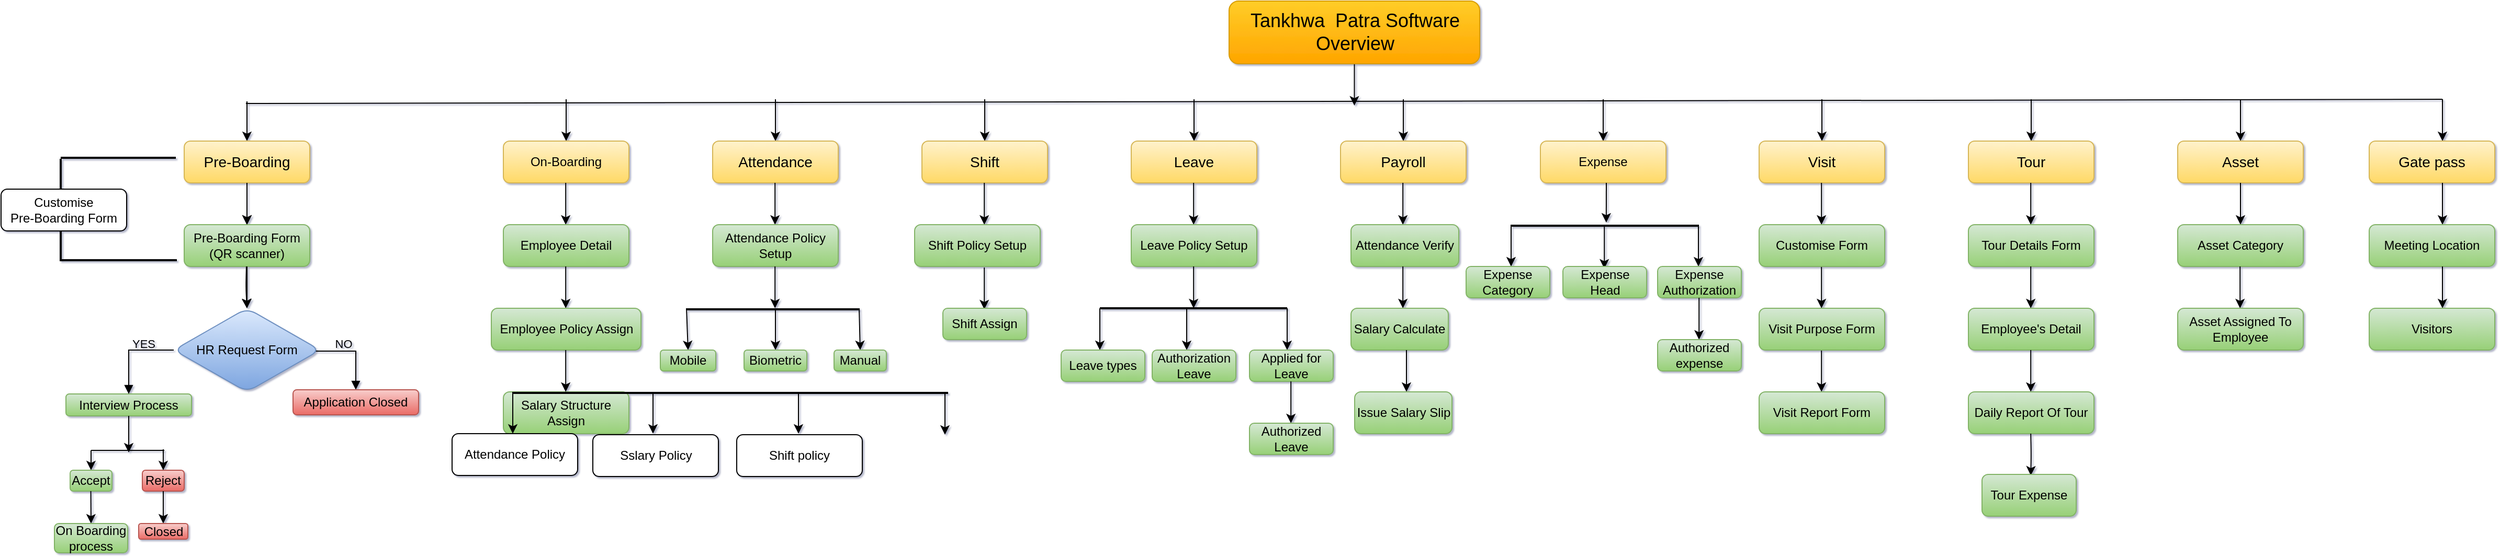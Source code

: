 <mxfile version="21.3.2" type="github">
  <diagram name="Page-1" id="Jyb1E-cL9FY6I5FODXpO">
    <mxGraphModel dx="1480" dy="503" grid="0" gridSize="10" guides="1" tooltips="1" connect="1" arrows="1" fold="1" page="1" pageScale="1" pageWidth="2500" pageHeight="600" background="#ffffff" math="0" shadow="1">
      <root>
        <mxCell id="0" />
        <mxCell id="1" parent="0" />
        <mxCell id="KXixQivOY7CMZe9N-yKC-2" value="" style="endArrow=none;html=1;rounded=1;labelBackgroundColor=none;fontColor=default;" parent="1" edge="1">
          <mxGeometry width="50" height="50" relative="1" as="geometry">
            <mxPoint x="252" y="108" as="sourcePoint" />
            <mxPoint x="2351" y="104" as="targetPoint" />
          </mxGeometry>
        </mxCell>
        <mxCell id="KXixQivOY7CMZe9N-yKC-3" value="" style="endArrow=classic;html=1;rounded=1;labelBackgroundColor=none;fontColor=default;" parent="1" target="VJkUBVHSnUX9wG8tF2r3-1" edge="1">
          <mxGeometry width="50" height="50" relative="1" as="geometry">
            <mxPoint x="253" y="106" as="sourcePoint" />
            <mxPoint x="158" y="144" as="targetPoint" />
          </mxGeometry>
        </mxCell>
        <mxCell id="KXixQivOY7CMZe9N-yKC-11" value="" style="endArrow=classic;html=1;rounded=1;labelBackgroundColor=none;fontColor=default;" parent="1" edge="1">
          <mxGeometry width="50" height="50" relative="1" as="geometry">
            <mxPoint x="558" y="104" as="sourcePoint" />
            <mxPoint x="558" y="144" as="targetPoint" />
          </mxGeometry>
        </mxCell>
        <mxCell id="KXixQivOY7CMZe9N-yKC-12" value="" style="endArrow=classic;html=1;rounded=1;labelBackgroundColor=none;fontColor=default;" parent="1" edge="1">
          <mxGeometry width="50" height="50" relative="1" as="geometry">
            <mxPoint x="758" y="104" as="sourcePoint" />
            <mxPoint x="758" y="144" as="targetPoint" />
          </mxGeometry>
        </mxCell>
        <mxCell id="KXixQivOY7CMZe9N-yKC-13" value="" style="endArrow=classic;html=1;rounded=1;labelBackgroundColor=none;fontColor=default;" parent="1" edge="1">
          <mxGeometry width="50" height="50" relative="1" as="geometry">
            <mxPoint x="958" y="104" as="sourcePoint" />
            <mxPoint x="958" y="144" as="targetPoint" />
          </mxGeometry>
        </mxCell>
        <mxCell id="KXixQivOY7CMZe9N-yKC-19" value="" style="endArrow=classic;html=1;rounded=1;labelBackgroundColor=none;fontColor=default;" parent="1" edge="1">
          <mxGeometry width="50" height="50" relative="1" as="geometry">
            <mxPoint x="1758" y="104" as="sourcePoint" />
            <mxPoint x="1758" y="144" as="targetPoint" />
          </mxGeometry>
        </mxCell>
        <mxCell id="KXixQivOY7CMZe9N-yKC-21" value="" style="endArrow=classic;html=1;rounded=1;labelBackgroundColor=none;fontColor=default;" parent="1" edge="1">
          <mxGeometry width="50" height="50" relative="1" as="geometry">
            <mxPoint x="1158" y="104" as="sourcePoint" />
            <mxPoint x="1158" y="144" as="targetPoint" />
          </mxGeometry>
        </mxCell>
        <mxCell id="KXixQivOY7CMZe9N-yKC-22" value="" style="endArrow=classic;html=1;rounded=1;labelBackgroundColor=none;fontColor=default;" parent="1" edge="1">
          <mxGeometry width="50" height="50" relative="1" as="geometry">
            <mxPoint x="1358" y="104" as="sourcePoint" />
            <mxPoint x="1358" y="144" as="targetPoint" />
          </mxGeometry>
        </mxCell>
        <mxCell id="KXixQivOY7CMZe9N-yKC-23" value="" style="endArrow=classic;html=1;rounded=1;labelBackgroundColor=none;fontColor=default;" parent="1" edge="1" target="VJkUBVHSnUX9wG8tF2r3-7">
          <mxGeometry width="50" height="50" relative="1" as="geometry">
            <mxPoint x="1549" y="104" as="sourcePoint" />
            <mxPoint x="1558" y="144" as="targetPoint" />
          </mxGeometry>
        </mxCell>
        <mxCell id="KXixQivOY7CMZe9N-yKC-24" value="" style="endArrow=classic;html=1;rounded=1;labelBackgroundColor=none;fontColor=default;" parent="1" edge="1">
          <mxGeometry width="50" height="50" relative="1" as="geometry">
            <mxPoint x="2158" y="104" as="sourcePoint" />
            <mxPoint x="2158" y="144" as="targetPoint" />
          </mxGeometry>
        </mxCell>
        <mxCell id="KXixQivOY7CMZe9N-yKC-25" value="" style="endArrow=classic;html=1;rounded=1;labelBackgroundColor=none;fontColor=default;" parent="1" edge="1">
          <mxGeometry width="50" height="50" relative="1" as="geometry">
            <mxPoint x="1958" y="104" as="sourcePoint" />
            <mxPoint x="1958" y="144" as="targetPoint" />
          </mxGeometry>
        </mxCell>
        <mxCell id="VJkUBVHSnUX9wG8tF2r3-1" value="&lt;font style=&quot;font-size: 14px;&quot;&gt;Pre-Boarding&lt;/font&gt;" style="rounded=1;whiteSpace=wrap;html=1;labelBackgroundColor=none;fillColor=#fff2cc;gradientColor=#ffd966;strokeColor=#d6b656;" parent="1" vertex="1">
          <mxGeometry x="193" y="144" width="120" height="40" as="geometry" />
        </mxCell>
        <mxCell id="VJkUBVHSnUX9wG8tF2r3-4" value="&lt;font style=&quot;font-size: 14px;&quot;&gt;Asset&lt;/font&gt;" style="rounded=1;whiteSpace=wrap;html=1;labelBackgroundColor=none;fillColor=#fff2cc;gradientColor=#ffd966;strokeColor=#d6b656;" parent="1" vertex="1">
          <mxGeometry x="2098" y="144" width="120" height="40" as="geometry" />
        </mxCell>
        <mxCell id="VJkUBVHSnUX9wG8tF2r3-5" value="&lt;font style=&quot;font-size: 14px;&quot;&gt;Tour&lt;/font&gt;" style="rounded=1;whiteSpace=wrap;html=1;labelBackgroundColor=none;fillColor=#fff2cc;gradientColor=#ffd966;strokeColor=#d6b656;" parent="1" vertex="1">
          <mxGeometry x="1898" y="144" width="120" height="40" as="geometry" />
        </mxCell>
        <mxCell id="VJkUBVHSnUX9wG8tF2r3-6" value="&lt;font style=&quot;font-size: 14px;&quot;&gt;Visit&lt;/font&gt;" style="rounded=1;whiteSpace=wrap;html=1;labelBackgroundColor=none;fillColor=#fff2cc;gradientColor=#ffd966;strokeColor=#d6b656;" parent="1" vertex="1">
          <mxGeometry x="1698" y="144" width="120" height="40" as="geometry" />
        </mxCell>
        <mxCell id="VJkUBVHSnUX9wG8tF2r3-7" value="Expense" style="rounded=1;whiteSpace=wrap;html=1;labelBackgroundColor=none;fillColor=#fff2cc;gradientColor=#ffd966;strokeColor=#d6b656;" parent="1" vertex="1">
          <mxGeometry x="1489" y="144" width="120" height="40" as="geometry" />
        </mxCell>
        <mxCell id="VJkUBVHSnUX9wG8tF2r3-8" value="&lt;font style=&quot;font-size: 14px;&quot;&gt;Payroll&lt;/font&gt;" style="rounded=1;whiteSpace=wrap;html=1;labelBackgroundColor=none;fillColor=#fff2cc;gradientColor=#ffd966;strokeColor=#d6b656;" parent="1" vertex="1">
          <mxGeometry x="1298" y="144" width="120" height="40" as="geometry" />
        </mxCell>
        <mxCell id="VJkUBVHSnUX9wG8tF2r3-9" value="&lt;font style=&quot;font-size: 14px;&quot;&gt;Leave&lt;/font&gt;" style="rounded=1;whiteSpace=wrap;html=1;labelBackgroundColor=none;fillColor=#fff2cc;gradientColor=#ffd966;strokeColor=#d6b656;" parent="1" vertex="1">
          <mxGeometry x="1098" y="144" width="120" height="40" as="geometry" />
        </mxCell>
        <mxCell id="VJkUBVHSnUX9wG8tF2r3-10" value="&lt;font style=&quot;font-size: 14px;&quot;&gt;Shift&lt;/font&gt;" style="rounded=1;whiteSpace=wrap;html=1;labelBackgroundColor=none;fillColor=#fff2cc;gradientColor=#ffd966;strokeColor=#d6b656;" parent="1" vertex="1">
          <mxGeometry x="898" y="144" width="120" height="40" as="geometry" />
        </mxCell>
        <mxCell id="VJkUBVHSnUX9wG8tF2r3-11" value="&lt;font style=&quot;font-size: 14px;&quot;&gt;Attendance&lt;/font&gt;" style="rounded=1;whiteSpace=wrap;html=1;labelBackgroundColor=none;fillColor=#fff2cc;gradientColor=#ffd966;strokeColor=#d6b656;" parent="1" vertex="1">
          <mxGeometry x="698" y="144" width="120" height="40" as="geometry" />
        </mxCell>
        <mxCell id="VJkUBVHSnUX9wG8tF2r3-12" value="On-Boarding" style="rounded=1;whiteSpace=wrap;html=1;labelBackgroundColor=none;fillColor=#fff2cc;gradientColor=#ffd966;strokeColor=#d6b656;" parent="1" vertex="1">
          <mxGeometry x="498" y="144" width="120" height="40" as="geometry" />
        </mxCell>
        <mxCell id="0KFke6L03ifO9eoYtHEU-25" value="" style="html=1;align=left;spacingLeft=2;endArrow=block;rounded=1;edgeStyle=orthogonalEdgeStyle;curved=0;rounded=0;labelBackgroundColor=none;fontColor=default;entryX=0.5;entryY=0;entryDx=0;entryDy=0;exitX=0.96;exitY=0.513;exitDx=0;exitDy=0;exitPerimeter=0;" parent="1" source="VJkUBVHSnUX9wG8tF2r3-22" edge="1" target="0KFke6L03ifO9eoYtHEU-28">
          <mxGeometry relative="1" as="geometry">
            <mxPoint x="323" y="344" as="sourcePoint" />
            <Array as="points">
              <mxPoint x="357" y="345" />
            </Array>
            <mxPoint x="356" y="413" as="targetPoint" />
          </mxGeometry>
        </mxCell>
        <mxCell id="0KFke6L03ifO9eoYtHEU-26" value="NO&lt;br&gt;" style="edgeLabel;html=1;align=center;verticalAlign=middle;resizable=0;points=[];rounded=1;labelBackgroundColor=none;" parent="0KFke6L03ifO9eoYtHEU-25" vertex="1" connectable="0">
          <mxGeometry x="-0.301" y="-2" relative="1" as="geometry">
            <mxPoint y="-9" as="offset" />
          </mxGeometry>
        </mxCell>
        <mxCell id="0KFke6L03ifO9eoYtHEU-27" value="Interview Process" style="rounded=1;whiteSpace=wrap;html=1;labelBackgroundColor=none;fillColor=#d5e8d4;gradientColor=#97d077;strokeColor=#82b366;" parent="1" vertex="1">
          <mxGeometry x="80" y="386" width="120" height="21" as="geometry" />
        </mxCell>
        <mxCell id="0KFke6L03ifO9eoYtHEU-28" value="Application Closed" style="rounded=1;whiteSpace=wrap;html=1;movable=1;resizable=1;rotatable=1;deletable=1;editable=1;locked=0;connectable=1;labelBackgroundColor=none;fillColor=#f8cecc;gradientColor=#ea6b66;strokeColor=#b85450;" parent="1" vertex="1">
          <mxGeometry x="297" y="382" width="120" height="24" as="geometry" />
        </mxCell>
        <mxCell id="0KFke6L03ifO9eoYtHEU-36" value="" style="endArrow=none;html=1;rounded=1;labelBackgroundColor=none;fontColor=default;" parent="1" edge="1">
          <mxGeometry width="50" height="50" relative="1" as="geometry">
            <mxPoint x="104" y="440" as="sourcePoint" />
            <mxPoint x="174" y="440" as="targetPoint" />
          </mxGeometry>
        </mxCell>
        <mxCell id="0KFke6L03ifO9eoYtHEU-39" value="" style="endArrow=classic;html=1;rounded=1;entryX=0.5;entryY=0;entryDx=0;entryDy=0;labelBackgroundColor=none;fontColor=default;" parent="1" target="0KFke6L03ifO9eoYtHEU-41" edge="1">
          <mxGeometry width="50" height="50" relative="1" as="geometry">
            <mxPoint x="104" y="440" as="sourcePoint" />
            <mxPoint x="104" y="480" as="targetPoint" />
          </mxGeometry>
        </mxCell>
        <mxCell id="0KFke6L03ifO9eoYtHEU-41" value="Accept" style="rounded=1;whiteSpace=wrap;html=1;container=0;labelBackgroundColor=none;fillColor=#d5e8d4;gradientColor=#97d077;strokeColor=#82b366;" parent="1" vertex="1">
          <mxGeometry x="84" y="459" width="40" height="20" as="geometry" />
        </mxCell>
        <mxCell id="0KFke6L03ifO9eoYtHEU-51" value="" style="endArrow=classic;html=1;rounded=1;exitX=0.5;exitY=1;exitDx=0;exitDy=0;labelBackgroundColor=none;fontColor=default;entryX=0.5;entryY=0;entryDx=0;entryDy=0;" parent="1" edge="1" target="0KFke6L03ifO9eoYtHEU-53">
          <mxGeometry width="50" height="50" relative="1" as="geometry">
            <mxPoint x="103.78" y="479" as="sourcePoint" />
            <mxPoint x="104" y="513" as="targetPoint" />
          </mxGeometry>
        </mxCell>
        <mxCell id="0KFke6L03ifO9eoYtHEU-53" value="On Boarding process" style="rounded=1;whiteSpace=wrap;html=1;labelBackgroundColor=none;fillColor=#d5e8d4;gradientColor=#97d077;strokeColor=#82b366;" parent="1" vertex="1">
          <mxGeometry x="69" y="510" width="70" height="28" as="geometry" />
        </mxCell>
        <mxCell id="0KFke6L03ifO9eoYtHEU-23" value="" style="edgeStyle=orthogonalEdgeStyle;rounded=1;orthogonalLoop=1;jettySize=auto;html=1;labelBackgroundColor=none;fontColor=default;" parent="1" source="VJkUBVHSnUX9wG8tF2r3-1" target="VJkUBVHSnUX9wG8tF2r3-17" edge="1">
          <mxGeometry relative="1" as="geometry" />
        </mxCell>
        <mxCell id="0KFke6L03ifO9eoYtHEU-24" value="" style="edgeStyle=orthogonalEdgeStyle;rounded=1;orthogonalLoop=1;jettySize=auto;html=1;labelBackgroundColor=none;fontColor=default;" parent="1" source="VJkUBVHSnUX9wG8tF2r3-1" target="VJkUBVHSnUX9wG8tF2r3-17" edge="1">
          <mxGeometry relative="1" as="geometry" />
        </mxCell>
        <mxCell id="0KFke6L03ifO9eoYtHEU-58" value="" style="endArrow=classic;html=1;rounded=1;labelBackgroundColor=none;fontColor=default;" parent="1" edge="1">
          <mxGeometry width="50" height="50" relative="1" as="geometry">
            <mxPoint x="557.6" y="184" as="sourcePoint" />
            <mxPoint x="557.6" y="224" as="targetPoint" />
          </mxGeometry>
        </mxCell>
        <mxCell id="0KFke6L03ifO9eoYtHEU-59" value="Employee Detail" style="rounded=1;whiteSpace=wrap;html=1;movable=1;resizable=1;rotatable=1;deletable=1;editable=1;locked=0;connectable=1;labelBackgroundColor=none;fillColor=#d5e8d4;gradientColor=#97d077;strokeColor=#82b366;" parent="1" vertex="1">
          <mxGeometry x="498" y="224" width="120" height="40" as="geometry" />
        </mxCell>
        <mxCell id="0KFke6L03ifO9eoYtHEU-60" value="" style="endArrow=classic;html=1;rounded=1;labelBackgroundColor=none;fontColor=default;" parent="1" edge="1">
          <mxGeometry width="50" height="50" relative="1" as="geometry">
            <mxPoint x="557.6" y="264" as="sourcePoint" />
            <mxPoint x="557.6" y="304" as="targetPoint" />
          </mxGeometry>
        </mxCell>
        <mxCell id="0KFke6L03ifO9eoYtHEU-61" value="Employee Policy Assign" style="rounded=1;whiteSpace=wrap;html=1;movable=1;resizable=1;rotatable=1;deletable=1;editable=1;locked=0;connectable=1;labelBackgroundColor=none;fillColor=#d5e8d4;gradientColor=#97d077;strokeColor=#82b366;" parent="1" vertex="1">
          <mxGeometry x="486.5" y="304" width="143" height="40" as="geometry" />
        </mxCell>
        <mxCell id="0KFke6L03ifO9eoYtHEU-62" value="Salary Structure Assign" style="rounded=1;whiteSpace=wrap;html=1;movable=1;resizable=1;rotatable=1;deletable=1;editable=1;locked=0;connectable=1;labelBackgroundColor=none;fillColor=#d5e8d4;gradientColor=#97d077;strokeColor=#82b366;" parent="1" vertex="1">
          <mxGeometry x="498" y="384" width="120" height="40" as="geometry" />
        </mxCell>
        <mxCell id="0KFke6L03ifO9eoYtHEU-63" value="" style="endArrow=classic;html=1;rounded=1;labelBackgroundColor=none;fontColor=default;" parent="1" edge="1">
          <mxGeometry width="50" height="50" relative="1" as="geometry">
            <mxPoint x="557.6" y="344" as="sourcePoint" />
            <mxPoint x="557.6" y="384" as="targetPoint" />
          </mxGeometry>
        </mxCell>
        <mxCell id="0KFke6L03ifO9eoYtHEU-65" value="" style="endArrow=classic;html=1;rounded=1;labelBackgroundColor=none;fontColor=default;" parent="1" edge="1">
          <mxGeometry width="50" height="50" relative="1" as="geometry">
            <mxPoint x="757.6" y="184" as="sourcePoint" />
            <mxPoint x="757.6" y="224" as="targetPoint" />
          </mxGeometry>
        </mxCell>
        <mxCell id="0KFke6L03ifO9eoYtHEU-66" value="Attendance Policy Setup" style="rounded=1;whiteSpace=wrap;html=1;movable=1;resizable=1;rotatable=1;deletable=1;editable=1;locked=0;connectable=1;labelBackgroundColor=none;fillColor=#d5e8d4;gradientColor=#97d077;strokeColor=#82b366;" parent="1" vertex="1">
          <mxGeometry x="698" y="224" width="120" height="40" as="geometry" />
        </mxCell>
        <mxCell id="0KFke6L03ifO9eoYtHEU-67" value="" style="endArrow=classic;html=1;rounded=1;labelBackgroundColor=none;fontColor=default;" parent="1" edge="1">
          <mxGeometry width="50" height="50" relative="1" as="geometry">
            <mxPoint x="757.6" y="264" as="sourcePoint" />
            <mxPoint x="757.6" y="304" as="targetPoint" />
          </mxGeometry>
        </mxCell>
        <mxCell id="0KFke6L03ifO9eoYtHEU-72" value="" style="line;strokeWidth=2;html=1;rounded=1;labelBackgroundColor=none;" parent="1" vertex="1">
          <mxGeometry x="673" y="300" width="165" height="10" as="geometry" />
        </mxCell>
        <mxCell id="0KFke6L03ifO9eoYtHEU-73" value="" style="endArrow=classic;html=1;rounded=1;entryX=0.5;entryY=0;entryDx=0;entryDy=0;labelBackgroundColor=none;fontColor=default;" parent="1" edge="1">
          <mxGeometry width="50" height="50" relative="1" as="geometry">
            <mxPoint x="673" y="304" as="sourcePoint" />
            <mxPoint x="674.5" y="344" as="targetPoint" />
          </mxGeometry>
        </mxCell>
        <mxCell id="0KFke6L03ifO9eoYtHEU-75" value="Mobile" style="rounded=1;whiteSpace=wrap;html=1;labelBackgroundColor=none;fillColor=#d5e8d4;gradientColor=#97d077;strokeColor=#82b366;" parent="1" vertex="1">
          <mxGeometry x="648" y="344" width="53" height="20" as="geometry" />
        </mxCell>
        <mxCell id="0KFke6L03ifO9eoYtHEU-77" value="" style="endArrow=classic;html=1;rounded=1;entryX=0.5;entryY=0;entryDx=0;entryDy=0;labelBackgroundColor=none;fontColor=default;" parent="1" target="0KFke6L03ifO9eoYtHEU-81" edge="1">
          <mxGeometry width="50" height="50" relative="1" as="geometry">
            <mxPoint x="838" y="304" as="sourcePoint" />
            <mxPoint x="838" y="344" as="targetPoint" />
          </mxGeometry>
        </mxCell>
        <mxCell id="0KFke6L03ifO9eoYtHEU-78" value="" style="endArrow=classic;html=1;rounded=1;entryX=0.5;entryY=0;entryDx=0;entryDy=0;labelBackgroundColor=none;fontColor=default;" parent="1" target="0KFke6L03ifO9eoYtHEU-80" edge="1">
          <mxGeometry width="50" height="50" relative="1" as="geometry">
            <mxPoint x="758" y="304" as="sourcePoint" />
            <mxPoint x="758" y="344" as="targetPoint" />
          </mxGeometry>
        </mxCell>
        <mxCell id="0KFke6L03ifO9eoYtHEU-80" value="Biometric" style="rounded=1;whiteSpace=wrap;html=1;labelBackgroundColor=none;fillColor=#d5e8d4;gradientColor=#97d077;strokeColor=#82b366;" parent="1" vertex="1">
          <mxGeometry x="728" y="344" width="60" height="20" as="geometry" />
        </mxCell>
        <mxCell id="0KFke6L03ifO9eoYtHEU-81" value="Manual" style="rounded=1;whiteSpace=wrap;html=1;labelBackgroundColor=none;fillColor=#d5e8d4;gradientColor=#97d077;strokeColor=#82b366;" parent="1" vertex="1">
          <mxGeometry x="814" y="344" width="50" height="20" as="geometry" />
        </mxCell>
        <mxCell id="0KFke6L03ifO9eoYtHEU-83" value="" style="endArrow=classic;html=1;rounded=1;labelBackgroundColor=none;fontColor=default;" parent="1" edge="1">
          <mxGeometry width="50" height="50" relative="1" as="geometry">
            <mxPoint x="957.6" y="184" as="sourcePoint" />
            <mxPoint x="957.6" y="224" as="targetPoint" />
          </mxGeometry>
        </mxCell>
        <mxCell id="0KFke6L03ifO9eoYtHEU-84" value="Shift Policy Setup" style="rounded=1;whiteSpace=wrap;html=1;movable=1;resizable=1;rotatable=1;deletable=1;editable=1;locked=0;connectable=1;labelBackgroundColor=none;fillColor=#d5e8d4;gradientColor=#97d077;strokeColor=#82b366;" parent="1" vertex="1">
          <mxGeometry x="891" y="224" width="120" height="40" as="geometry" />
        </mxCell>
        <mxCell id="0KFke6L03ifO9eoYtHEU-85" value="" style="endArrow=classic;html=1;rounded=1;labelBackgroundColor=none;fontColor=default;" parent="1" edge="1">
          <mxGeometry width="50" height="50" relative="1" as="geometry">
            <mxPoint x="957.6" y="265" as="sourcePoint" />
            <mxPoint x="957.6" y="305" as="targetPoint" />
          </mxGeometry>
        </mxCell>
        <mxCell id="0KFke6L03ifO9eoYtHEU-88" value="Shift Assign" style="rounded=1;whiteSpace=wrap;html=1;labelBackgroundColor=none;fillColor=#d5e8d4;gradientColor=#97d077;strokeColor=#82b366;" parent="1" vertex="1">
          <mxGeometry x="918" y="304" width="80" height="30" as="geometry" />
        </mxCell>
        <mxCell id="0KFke6L03ifO9eoYtHEU-98" value="" style="endArrow=classic;html=1;rounded=1;labelBackgroundColor=none;fontColor=default;" parent="1" edge="1">
          <mxGeometry width="50" height="50" relative="1" as="geometry">
            <mxPoint x="1157.6" y="184" as="sourcePoint" />
            <mxPoint x="1157.6" y="224" as="targetPoint" />
          </mxGeometry>
        </mxCell>
        <mxCell id="0KFke6L03ifO9eoYtHEU-100" value="Leave Policy Setup" style="rounded=1;whiteSpace=wrap;html=1;labelBackgroundColor=none;fillColor=#d5e8d4;gradientColor=#97d077;strokeColor=#82b366;" parent="1" vertex="1">
          <mxGeometry x="1098" y="224" width="120" height="40" as="geometry" />
        </mxCell>
        <mxCell id="0KFke6L03ifO9eoYtHEU-101" value="" style="endArrow=classic;html=1;rounded=1;labelBackgroundColor=none;fontColor=default;" parent="1" edge="1">
          <mxGeometry width="50" height="50" relative="1" as="geometry">
            <mxPoint x="1157.6" y="264" as="sourcePoint" />
            <mxPoint x="1157.6" y="304" as="targetPoint" />
          </mxGeometry>
        </mxCell>
        <mxCell id="0KFke6L03ifO9eoYtHEU-103" value="" style="endArrow=classic;html=1;rounded=1;labelBackgroundColor=none;fontColor=default;" parent="1" edge="1">
          <mxGeometry width="50" height="50" relative="1" as="geometry">
            <mxPoint x="1357.6" y="184" as="sourcePoint" />
            <mxPoint x="1357.6" y="224" as="targetPoint" />
          </mxGeometry>
        </mxCell>
        <mxCell id="0KFke6L03ifO9eoYtHEU-105" value="Attendance Verify" style="rounded=1;whiteSpace=wrap;html=1;labelBackgroundColor=none;fillColor=#d5e8d4;gradientColor=#97d077;strokeColor=#82b366;" parent="1" vertex="1">
          <mxGeometry x="1308" y="224" width="103" height="40" as="geometry" />
        </mxCell>
        <mxCell id="0KFke6L03ifO9eoYtHEU-106" value="" style="endArrow=classic;html=1;rounded=1;labelBackgroundColor=none;fontColor=default;" parent="1" edge="1">
          <mxGeometry width="50" height="50" relative="1" as="geometry">
            <mxPoint x="1357.6" y="264" as="sourcePoint" />
            <mxPoint x="1357.6" y="304" as="targetPoint" />
          </mxGeometry>
        </mxCell>
        <mxCell id="0KFke6L03ifO9eoYtHEU-107" value="Salary Calculate" style="rounded=1;whiteSpace=wrap;html=1;labelBackgroundColor=none;fillColor=#d5e8d4;gradientColor=#97d077;strokeColor=#82b366;" parent="1" vertex="1">
          <mxGeometry x="1308" y="304" width="93" height="40" as="geometry" />
        </mxCell>
        <mxCell id="0KFke6L03ifO9eoYtHEU-108" value="" style="endArrow=classic;html=1;rounded=1;labelBackgroundColor=none;fontColor=default;" parent="1" edge="1">
          <mxGeometry width="50" height="50" relative="1" as="geometry">
            <mxPoint x="1361" y="344" as="sourcePoint" />
            <mxPoint x="1361" y="384" as="targetPoint" />
          </mxGeometry>
        </mxCell>
        <mxCell id="0KFke6L03ifO9eoYtHEU-109" value="Issue Salary Slip" style="rounded=1;whiteSpace=wrap;html=1;labelBackgroundColor=none;fillColor=#d5e8d4;gradientColor=#97d077;strokeColor=#82b366;" parent="1" vertex="1">
          <mxGeometry x="1311.5" y="384" width="93" height="40" as="geometry" />
        </mxCell>
        <mxCell id="0KFke6L03ifO9eoYtHEU-110" value="" style="endArrow=classic;html=1;rounded=1;labelBackgroundColor=none;fontColor=default;" parent="1" edge="1">
          <mxGeometry width="50" height="50" relative="1" as="geometry">
            <mxPoint x="1757.6" y="184" as="sourcePoint" />
            <mxPoint x="1757.6" y="224" as="targetPoint" />
          </mxGeometry>
        </mxCell>
        <mxCell id="0KFke6L03ifO9eoYtHEU-111" value="" style="endArrow=classic;html=1;rounded=1;labelBackgroundColor=none;fontColor=default;" parent="1" edge="1">
          <mxGeometry width="50" height="50" relative="1" as="geometry">
            <mxPoint x="1757.6" y="264" as="sourcePoint" />
            <mxPoint x="1757.6" y="304" as="targetPoint" />
          </mxGeometry>
        </mxCell>
        <mxCell id="0KFke6L03ifO9eoYtHEU-112" value="" style="endArrow=classic;html=1;rounded=1;labelBackgroundColor=none;fontColor=default;" parent="1" edge="1">
          <mxGeometry width="50" height="50" relative="1" as="geometry">
            <mxPoint x="1757.6" y="344" as="sourcePoint" />
            <mxPoint x="1757.6" y="384" as="targetPoint" />
          </mxGeometry>
        </mxCell>
        <mxCell id="0KFke6L03ifO9eoYtHEU-113" value="Customise Form" style="rounded=1;whiteSpace=wrap;html=1;labelBackgroundColor=none;fillColor=#d5e8d4;gradientColor=#97d077;strokeColor=#82b366;" parent="1" vertex="1">
          <mxGeometry x="1698" y="224" width="120" height="40" as="geometry" />
        </mxCell>
        <mxCell id="0KFke6L03ifO9eoYtHEU-114" value="Visit Report Form" style="rounded=1;whiteSpace=wrap;html=1;labelBackgroundColor=none;fillColor=#d5e8d4;gradientColor=#97d077;strokeColor=#82b366;" parent="1" vertex="1">
          <mxGeometry x="1698" y="384" width="120" height="40" as="geometry" />
        </mxCell>
        <mxCell id="0KFke6L03ifO9eoYtHEU-115" value="Visit Purpose Form" style="rounded=1;whiteSpace=wrap;html=1;labelBackgroundColor=none;fillColor=#d5e8d4;gradientColor=#97d077;strokeColor=#82b366;" parent="1" vertex="1">
          <mxGeometry x="1698" y="304" width="120" height="40" as="geometry" />
        </mxCell>
        <mxCell id="0KFke6L03ifO9eoYtHEU-116" value="" style="endArrow=classic;html=1;rounded=1;labelBackgroundColor=none;fontColor=default;" parent="1" edge="1">
          <mxGeometry width="50" height="50" relative="1" as="geometry">
            <mxPoint x="1957.6" y="184" as="sourcePoint" />
            <mxPoint x="1957.6" y="224" as="targetPoint" />
          </mxGeometry>
        </mxCell>
        <mxCell id="0KFke6L03ifO9eoYtHEU-118" value="Tour Details Form" style="rounded=1;whiteSpace=wrap;html=1;labelBackgroundColor=none;fillColor=#d5e8d4;gradientColor=#97d077;strokeColor=#82b366;" parent="1" vertex="1">
          <mxGeometry x="1898" y="224" width="120" height="40" as="geometry" />
        </mxCell>
        <mxCell id="0KFke6L03ifO9eoYtHEU-120" value="" style="endArrow=classic;html=1;rounded=1;labelBackgroundColor=none;fontColor=default;" parent="1" edge="1">
          <mxGeometry width="50" height="50" relative="1" as="geometry">
            <mxPoint x="1957.6" y="264" as="sourcePoint" />
            <mxPoint x="1957.6" y="304" as="targetPoint" />
          </mxGeometry>
        </mxCell>
        <mxCell id="0KFke6L03ifO9eoYtHEU-121" value="Employee&#39;s Detail" style="rounded=1;whiteSpace=wrap;html=1;labelBackgroundColor=none;fillColor=#d5e8d4;gradientColor=#97d077;strokeColor=#82b366;" parent="1" vertex="1">
          <mxGeometry x="1898" y="304" width="120" height="40" as="geometry" />
        </mxCell>
        <mxCell id="0KFke6L03ifO9eoYtHEU-122" value="" style="endArrow=classic;html=1;rounded=1;labelBackgroundColor=none;fontColor=default;" parent="1" edge="1">
          <mxGeometry width="50" height="50" relative="1" as="geometry">
            <mxPoint x="1957.6" y="344" as="sourcePoint" />
            <mxPoint x="1957.6" y="384" as="targetPoint" />
          </mxGeometry>
        </mxCell>
        <mxCell id="0KFke6L03ifO9eoYtHEU-123" value="Daily Report Of Tour" style="rounded=1;whiteSpace=wrap;html=1;labelBackgroundColor=none;fillColor=#d5e8d4;gradientColor=#97d077;strokeColor=#82b366;" parent="1" vertex="1">
          <mxGeometry x="1898" y="384" width="120" height="40" as="geometry" />
        </mxCell>
        <mxCell id="0KFke6L03ifO9eoYtHEU-124" value="" style="endArrow=classic;html=1;rounded=1;labelBackgroundColor=none;fontColor=default;" parent="1" edge="1">
          <mxGeometry width="50" height="50" relative="1" as="geometry">
            <mxPoint x="1957.6" y="424" as="sourcePoint" />
            <mxPoint x="1957.6" y="464" as="targetPoint" />
            <Array as="points">
              <mxPoint x="1958" y="444" />
            </Array>
          </mxGeometry>
        </mxCell>
        <mxCell id="0KFke6L03ifO9eoYtHEU-125" value="Tour Expense" style="rounded=1;whiteSpace=wrap;html=1;labelBackgroundColor=none;fillColor=#d5e8d4;gradientColor=#97d077;strokeColor=#82b366;" parent="1" vertex="1">
          <mxGeometry x="1911" y="463" width="90" height="40" as="geometry" />
        </mxCell>
        <mxCell id="0KFke6L03ifO9eoYtHEU-126" value="" style="endArrow=classic;html=1;rounded=1;labelBackgroundColor=none;fontColor=default;" parent="1" edge="1">
          <mxGeometry width="50" height="50" relative="1" as="geometry">
            <mxPoint x="2158" y="184" as="sourcePoint" />
            <mxPoint x="2158" y="224" as="targetPoint" />
            <Array as="points">
              <mxPoint x="2158" y="194" />
            </Array>
          </mxGeometry>
        </mxCell>
        <mxCell id="0KFke6L03ifO9eoYtHEU-127" value="Asset Category" style="rounded=1;whiteSpace=wrap;html=1;labelBackgroundColor=none;fillColor=#d5e8d4;gradientColor=#97d077;strokeColor=#82b366;" parent="1" vertex="1">
          <mxGeometry x="2098" y="224" width="120" height="40" as="geometry" />
        </mxCell>
        <mxCell id="0KFke6L03ifO9eoYtHEU-128" value="" style="endArrow=classic;html=1;rounded=1;labelBackgroundColor=none;fontColor=default;" parent="1" edge="1">
          <mxGeometry width="50" height="50" relative="1" as="geometry">
            <mxPoint x="2157.6" y="264" as="sourcePoint" />
            <mxPoint x="2157.6" y="304" as="targetPoint" />
            <Array as="points">
              <mxPoint x="2157.6" y="274" />
            </Array>
          </mxGeometry>
        </mxCell>
        <mxCell id="0KFke6L03ifO9eoYtHEU-129" value="Asset Assigned To Employee" style="rounded=1;whiteSpace=wrap;html=1;labelBackgroundColor=none;fillColor=#d5e8d4;gradientColor=#97d077;strokeColor=#82b366;" parent="1" vertex="1">
          <mxGeometry x="2098" y="304" width="120" height="40" as="geometry" />
        </mxCell>
        <mxCell id="0KFke6L03ifO9eoYtHEU-130" value="" style="endArrow=classic;html=1;rounded=1;labelBackgroundColor=none;fontColor=default;" parent="1" edge="1">
          <mxGeometry width="50" height="50" relative="1" as="geometry">
            <mxPoint x="2351" y="104" as="sourcePoint" />
            <mxPoint x="2351" y="144" as="targetPoint" />
          </mxGeometry>
        </mxCell>
        <mxCell id="0KFke6L03ifO9eoYtHEU-131" value="&lt;font style=&quot;font-size: 14px;&quot;&gt;Gate pass&lt;/font&gt;" style="rounded=1;whiteSpace=wrap;html=1;labelBackgroundColor=none;fillColor=#fff2cc;gradientColor=#ffd966;strokeColor=#d6b656;" parent="1" vertex="1">
          <mxGeometry x="2281" y="144" width="120" height="40" as="geometry" />
        </mxCell>
        <mxCell id="0KFke6L03ifO9eoYtHEU-132" value="" style="endArrow=classic;html=1;rounded=1;labelBackgroundColor=none;fontColor=default;" parent="1" edge="1">
          <mxGeometry width="50" height="50" relative="1" as="geometry">
            <mxPoint x="2351" y="184" as="sourcePoint" />
            <mxPoint x="2351" y="224" as="targetPoint" />
            <Array as="points">
              <mxPoint x="2351" y="194" />
            </Array>
          </mxGeometry>
        </mxCell>
        <mxCell id="0KFke6L03ifO9eoYtHEU-134" value="Meeting Location" style="rounded=1;whiteSpace=wrap;html=1;labelBackgroundColor=none;fillColor=#d5e8d4;gradientColor=#97d077;strokeColor=#82b366;" parent="1" vertex="1">
          <mxGeometry x="2281" y="224" width="120" height="40" as="geometry" />
        </mxCell>
        <mxCell id="0KFke6L03ifO9eoYtHEU-135" value="" style="endArrow=classic;html=1;rounded=1;labelBackgroundColor=none;fontColor=default;" parent="1" edge="1">
          <mxGeometry width="50" height="50" relative="1" as="geometry">
            <mxPoint x="2351" y="264" as="sourcePoint" />
            <mxPoint x="2351" y="304" as="targetPoint" />
            <Array as="points">
              <mxPoint x="2351" y="274" />
            </Array>
          </mxGeometry>
        </mxCell>
        <mxCell id="0KFke6L03ifO9eoYtHEU-136" value="Visitors" style="rounded=1;whiteSpace=wrap;html=1;labelBackgroundColor=none;fillColor=#d5e8d4;gradientColor=#97d077;strokeColor=#82b366;" parent="1" vertex="1">
          <mxGeometry x="2281" y="304" width="120" height="40" as="geometry" />
        </mxCell>
        <mxCell id="0KFke6L03ifO9eoYtHEU-137" value="" style="endArrow=classic;html=1;rounded=1;labelBackgroundColor=none;fontColor=default;entryX=0.508;entryY=0.2;entryDx=0;entryDy=0;entryPerimeter=0;exitX=0.525;exitY=1;exitDx=0;exitDy=0;exitPerimeter=0;" parent="1" edge="1" target="0KFke6L03ifO9eoYtHEU-138" source="VJkUBVHSnUX9wG8tF2r3-7">
          <mxGeometry width="50" height="50" relative="1" as="geometry">
            <mxPoint x="1549.6" y="184" as="sourcePoint" />
            <mxPoint x="1550" y="233" as="targetPoint" />
          </mxGeometry>
        </mxCell>
        <mxCell id="0KFke6L03ifO9eoYtHEU-138" value="" style="line;strokeWidth=2;html=1;rounded=1;labelBackgroundColor=none;" parent="1" vertex="1">
          <mxGeometry x="1461" y="220" width="179" height="10" as="geometry" />
        </mxCell>
        <mxCell id="0KFke6L03ifO9eoYtHEU-139" value="" style="endArrow=classic;html=1;rounded=1;labelBackgroundColor=none;fontColor=default;" parent="1" edge="1">
          <mxGeometry width="50" height="50" relative="1" as="geometry">
            <mxPoint x="1461" y="224" as="sourcePoint" />
            <mxPoint x="1461" y="264" as="targetPoint" />
          </mxGeometry>
        </mxCell>
        <mxCell id="0KFke6L03ifO9eoYtHEU-140" value="" style="endArrow=classic;html=1;rounded=1;labelBackgroundColor=none;fontColor=default;" parent="1" edge="1">
          <mxGeometry width="50" height="50" relative="1" as="geometry">
            <mxPoint x="1550.1" y="226" as="sourcePoint" />
            <mxPoint x="1550.1" y="266" as="targetPoint" />
          </mxGeometry>
        </mxCell>
        <mxCell id="0KFke6L03ifO9eoYtHEU-141" value="" style="endArrow=classic;html=1;rounded=1;labelBackgroundColor=none;fontColor=default;" parent="1" edge="1">
          <mxGeometry width="50" height="50" relative="1" as="geometry">
            <mxPoint x="1640" y="224" as="sourcePoint" />
            <mxPoint x="1640" y="264" as="targetPoint" />
          </mxGeometry>
        </mxCell>
        <mxCell id="0KFke6L03ifO9eoYtHEU-142" value="Expense Category" style="rounded=1;whiteSpace=wrap;html=1;labelBackgroundColor=none;fillColor=#d5e8d4;gradientColor=#97d077;strokeColor=#82b366;" parent="1" vertex="1">
          <mxGeometry x="1418" y="264" width="80" height="30" as="geometry" />
        </mxCell>
        <mxCell id="0KFke6L03ifO9eoYtHEU-144" value="Expense Head" style="rounded=1;whiteSpace=wrap;html=1;labelBackgroundColor=none;fillColor=#d5e8d4;gradientColor=#97d077;strokeColor=#82b366;" parent="1" vertex="1">
          <mxGeometry x="1510.5" y="264" width="80" height="30" as="geometry" />
        </mxCell>
        <mxCell id="0KFke6L03ifO9eoYtHEU-145" value="Expense Authorization" style="rounded=1;whiteSpace=wrap;html=1;labelBackgroundColor=none;fillColor=#d5e8d4;gradientColor=#97d077;strokeColor=#82b366;" parent="1" vertex="1">
          <mxGeometry x="1601" y="264" width="80" height="30" as="geometry" />
        </mxCell>
        <mxCell id="0KFke6L03ifO9eoYtHEU-146" value="" style="line;strokeWidth=2;html=1;rounded=1;labelBackgroundColor=none;" parent="1" vertex="1">
          <mxGeometry x="1068" y="299" width="179" height="10" as="geometry" />
        </mxCell>
        <mxCell id="0KFke6L03ifO9eoYtHEU-147" value="" style="endArrow=classic;html=1;rounded=1;labelBackgroundColor=none;fontColor=default;" parent="1" edge="1">
          <mxGeometry width="50" height="50" relative="1" as="geometry">
            <mxPoint x="1068" y="304" as="sourcePoint" />
            <mxPoint x="1068" y="344" as="targetPoint" />
          </mxGeometry>
        </mxCell>
        <mxCell id="0KFke6L03ifO9eoYtHEU-148" value="" style="endArrow=classic;html=1;rounded=1;labelBackgroundColor=none;fontColor=default;" parent="1" edge="1">
          <mxGeometry width="50" height="50" relative="1" as="geometry">
            <mxPoint x="1247" y="304" as="sourcePoint" />
            <mxPoint x="1247" y="344" as="targetPoint" />
          </mxGeometry>
        </mxCell>
        <mxCell id="0KFke6L03ifO9eoYtHEU-149" value="" style="endArrow=classic;html=1;rounded=1;labelBackgroundColor=none;fontColor=default;" parent="1" edge="1">
          <mxGeometry width="50" height="50" relative="1" as="geometry">
            <mxPoint x="1151" y="304" as="sourcePoint" />
            <mxPoint x="1151" y="344" as="targetPoint" />
          </mxGeometry>
        </mxCell>
        <mxCell id="0KFke6L03ifO9eoYtHEU-150" value="Leave types" style="rounded=1;whiteSpace=wrap;html=1;labelBackgroundColor=none;fillColor=#d5e8d4;gradientColor=#97d077;strokeColor=#82b366;" parent="1" vertex="1">
          <mxGeometry x="1031" y="344" width="80" height="30" as="geometry" />
        </mxCell>
        <mxCell id="0KFke6L03ifO9eoYtHEU-151" value="Authorization Leave" style="rounded=1;whiteSpace=wrap;html=1;labelBackgroundColor=none;fillColor=#d5e8d4;gradientColor=#97d077;strokeColor=#82b366;" parent="1" vertex="1">
          <mxGeometry x="1118" y="344" width="80" height="30" as="geometry" />
        </mxCell>
        <mxCell id="0KFke6L03ifO9eoYtHEU-152" value="Applied for Leave" style="rounded=1;whiteSpace=wrap;html=1;labelBackgroundColor=none;fillColor=#d5e8d4;gradientColor=#97d077;strokeColor=#82b366;" parent="1" vertex="1">
          <mxGeometry x="1211" y="344" width="80" height="30" as="geometry" />
        </mxCell>
        <mxCell id="0KFke6L03ifO9eoYtHEU-153" value="" style="endArrow=classic;html=1;rounded=1;labelBackgroundColor=none;fontColor=default;" parent="1" edge="1">
          <mxGeometry width="50" height="50" relative="1" as="geometry">
            <mxPoint x="1250.6" y="374" as="sourcePoint" />
            <mxPoint x="1250.6" y="414" as="targetPoint" />
          </mxGeometry>
        </mxCell>
        <mxCell id="0KFke6L03ifO9eoYtHEU-154" value="Authorized Leave" style="rounded=1;whiteSpace=wrap;html=1;labelBackgroundColor=none;fillColor=#d5e8d4;gradientColor=#97d077;strokeColor=#82b366;" parent="1" vertex="1">
          <mxGeometry x="1211" y="414" width="80" height="30" as="geometry" />
        </mxCell>
        <mxCell id="0KFke6L03ifO9eoYtHEU-155" value="" style="endArrow=classic;html=1;rounded=1;labelBackgroundColor=none;fontColor=default;" parent="1" edge="1">
          <mxGeometry width="50" height="50" relative="1" as="geometry">
            <mxPoint x="1640.6" y="294" as="sourcePoint" />
            <mxPoint x="1640.6" y="334" as="targetPoint" />
          </mxGeometry>
        </mxCell>
        <mxCell id="0KFke6L03ifO9eoYtHEU-156" value="Authorized expense" style="rounded=1;whiteSpace=wrap;html=1;labelBackgroundColor=none;fillColor=#d5e8d4;gradientColor=#97d077;strokeColor=#82b366;" parent="1" vertex="1">
          <mxGeometry x="1601" y="334" width="80" height="30" as="geometry" />
        </mxCell>
        <mxCell id="Vyo75N6wqglLiCEyPxgw-1" style="edgeStyle=orthogonalEdgeStyle;rounded=1;orthogonalLoop=1;jettySize=auto;html=1;labelBackgroundColor=none;fontColor=default;" parent="1" source="0KFke6L03ifO9eoYtHEU-158" edge="1">
          <mxGeometry relative="1" as="geometry">
            <mxPoint x="1311.25" y="110" as="targetPoint" />
          </mxGeometry>
        </mxCell>
        <mxCell id="0KFke6L03ifO9eoYtHEU-158" value="&lt;font style=&quot;font-size: 18px;&quot;&gt;Tankhwa&amp;nbsp; Patra Software Overview&lt;/font&gt;" style="rounded=1;whiteSpace=wrap;html=1;labelBackgroundColor=none;fillColor=#ffcd28;strokeColor=#d79b00;gradientColor=#ffa500;" parent="1" vertex="1">
          <mxGeometry x="1191.5" y="10" width="239.5" height="60" as="geometry" />
        </mxCell>
        <mxCell id="0KFke6L03ifO9eoYtHEU-19" value="" style="html=1;align=left;spacingLeft=2;endArrow=block;rounded=1;edgeStyle=orthogonalEdgeStyle;curved=0;rounded=0;labelBackgroundColor=none;fontColor=default;entryX=0.5;entryY=0;entryDx=0;entryDy=0;exitX=0;exitY=0.5;exitDx=0;exitDy=0;" parent="1" source="VJkUBVHSnUX9wG8tF2r3-22" edge="1" target="0KFke6L03ifO9eoYtHEU-27">
          <mxGeometry relative="1" as="geometry">
            <mxPoint x="172" y="346" as="sourcePoint" />
            <mxPoint x="132" y="384" as="targetPoint" />
          </mxGeometry>
        </mxCell>
        <mxCell id="0KFke6L03ifO9eoYtHEU-20" value="YES" style="edgeLabel;html=1;align=center;verticalAlign=middle;resizable=0;points=[];rounded=1;labelBackgroundColor=none;" parent="0KFke6L03ifO9eoYtHEU-19" vertex="1" connectable="0">
          <mxGeometry x="-0.301" y="-2" relative="1" as="geometry">
            <mxPoint y="-4" as="offset" />
          </mxGeometry>
        </mxCell>
        <mxCell id="VJkUBVHSnUX9wG8tF2r3-17" value="Pre-Boarding Form&lt;br&gt;(QR scanner)" style="rounded=1;whiteSpace=wrap;html=1;labelBackgroundColor=none;fillColor=#d5e8d4;gradientColor=#97d077;strokeColor=#82b366;" parent="1" vertex="1">
          <mxGeometry x="193" y="224" width="120" height="40" as="geometry" />
        </mxCell>
        <mxCell id="VJkUBVHSnUX9wG8tF2r3-19" value="" style="endArrow=classic;html=1;rounded=1;labelBackgroundColor=none;fontColor=default;" parent="1" source="VJkUBVHSnUX9wG8tF2r3-1" target="VJkUBVHSnUX9wG8tF2r3-17" edge="1">
          <mxGeometry width="50" height="50" relative="1" as="geometry">
            <mxPoint x="252.47" y="184" as="sourcePoint" />
            <mxPoint x="252.47" y="224" as="targetPoint" />
          </mxGeometry>
        </mxCell>
        <mxCell id="VJkUBVHSnUX9wG8tF2r3-21" value="" style="endArrow=classic;html=1;rounded=1;entryX=0.5;entryY=0;entryDx=0;entryDy=0;labelBackgroundColor=none;fontColor=default;" parent="1" target="VJkUBVHSnUX9wG8tF2r3-22" edge="1">
          <mxGeometry width="50" height="50" relative="1" as="geometry">
            <mxPoint x="252.47" y="264" as="sourcePoint" />
            <mxPoint x="252.47" y="304" as="targetPoint" />
            <Array as="points">
              <mxPoint x="252" y="284" />
            </Array>
          </mxGeometry>
        </mxCell>
        <mxCell id="VJkUBVHSnUX9wG8tF2r3-22" value="HR Request Form" style="rhombus;whiteSpace=wrap;html=1;rounded=1;labelBackgroundColor=none;fillColor=#dae8fc;gradientColor=#7ea6e0;strokeColor=#6c8ebf;" parent="1" vertex="1">
          <mxGeometry x="183" y="304" width="140" height="80" as="geometry" />
        </mxCell>
        <mxCell id="0KFke6L03ifO9eoYtHEU-22" value="" style="edgeStyle=orthogonalEdgeStyle;rounded=1;orthogonalLoop=1;jettySize=auto;html=1;labelBackgroundColor=none;fontColor=default;" parent="1" source="VJkUBVHSnUX9wG8tF2r3-17" target="VJkUBVHSnUX9wG8tF2r3-22" edge="1">
          <mxGeometry relative="1" as="geometry" />
        </mxCell>
        <mxCell id="0KFke6L03ifO9eoYtHEU-38" value="" style="endArrow=classic;html=1;rounded=1;exitX=0.5;exitY=1;exitDx=0;exitDy=0;labelBackgroundColor=none;fontColor=default;" parent="1" source="0KFke6L03ifO9eoYtHEU-27" edge="1">
          <mxGeometry width="50" height="50" relative="1" as="geometry">
            <mxPoint x="136" y="444" as="sourcePoint" />
            <mxPoint x="140" y="442" as="targetPoint" />
          </mxGeometry>
        </mxCell>
        <mxCell id="0KFke6L03ifO9eoYtHEU-42" value="Reject" style="rounded=1;whiteSpace=wrap;html=1;container=0;labelBackgroundColor=none;fillColor=#f8cecc;gradientColor=#ea6b66;strokeColor=#b85450;" parent="1" vertex="1">
          <mxGeometry x="153" y="459" width="40" height="20" as="geometry" />
        </mxCell>
        <mxCell id="0KFke6L03ifO9eoYtHEU-50" value="" style="endArrow=classic;html=1;rounded=1;entryX=0.5;entryY=0;entryDx=0;entryDy=0;labelBackgroundColor=none;fontColor=default;" parent="1" target="0KFke6L03ifO9eoYtHEU-42" edge="1">
          <mxGeometry width="50" height="50" relative="1" as="geometry">
            <mxPoint x="173" y="439" as="sourcePoint" />
            <mxPoint x="183" y="459" as="targetPoint" />
          </mxGeometry>
        </mxCell>
        <mxCell id="0KFke6L03ifO9eoYtHEU-52" value="" style="endArrow=classic;html=1;rounded=1;labelBackgroundColor=none;fontColor=default;entryX=0.5;entryY=0;entryDx=0;entryDy=0;" parent="1" edge="1" target="0KFke6L03ifO9eoYtHEU-54" source="0KFke6L03ifO9eoYtHEU-42">
          <mxGeometry width="50" height="50" relative="1" as="geometry">
            <mxPoint x="173" y="476" as="sourcePoint" />
            <mxPoint x="173" y="510" as="targetPoint" />
          </mxGeometry>
        </mxCell>
        <mxCell id="0KFke6L03ifO9eoYtHEU-54" value="Closed&lt;br&gt;" style="rounded=1;whiteSpace=wrap;html=1;labelBackgroundColor=none;fillColor=#f8cecc;gradientColor=#ea6b66;strokeColor=#b85450;" parent="1" vertex="1">
          <mxGeometry x="149.5" y="510" width="47" height="15" as="geometry" />
        </mxCell>
        <mxCell id="qU8JbwnM24aeYEJB_RCW-16" value="Customise &lt;br&gt;Pre-Boarding Form" style="rounded=1;whiteSpace=wrap;html=1;labelBackgroundColor=none;" vertex="1" parent="1">
          <mxGeometry x="18" y="190" width="120" height="40" as="geometry" />
        </mxCell>
        <mxCell id="qU8JbwnM24aeYEJB_RCW-17" value="" style="line;strokeWidth=2;direction=south;html=1;" vertex="1" parent="1">
          <mxGeometry x="70" y="230" width="10" height="29" as="geometry" />
        </mxCell>
        <mxCell id="qU8JbwnM24aeYEJB_RCW-18" value="" style="line;strokeWidth=2;html=1;" vertex="1" parent="1">
          <mxGeometry x="76" y="253" width="110" height="10" as="geometry" />
        </mxCell>
        <mxCell id="qU8JbwnM24aeYEJB_RCW-19" value="" style="line;strokeWidth=2;direction=south;html=1;" vertex="1" parent="1">
          <mxGeometry x="70" y="161" width="10" height="29" as="geometry" />
        </mxCell>
        <mxCell id="qU8JbwnM24aeYEJB_RCW-20" value="" style="line;strokeWidth=2;html=1;" vertex="1" parent="1">
          <mxGeometry x="75" y="155" width="110" height="10" as="geometry" />
        </mxCell>
        <mxCell id="qU8JbwnM24aeYEJB_RCW-21" value="Attendance Policy" style="rounded=1;whiteSpace=wrap;html=1;movable=1;resizable=1;rotatable=1;deletable=1;editable=1;locked=0;connectable=1;labelBackgroundColor=none;" vertex="1" parent="1">
          <mxGeometry x="449" y="424" width="120" height="40" as="geometry" />
        </mxCell>
        <mxCell id="qU8JbwnM24aeYEJB_RCW-22" value="" style="line;strokeWidth=2;html=1;" vertex="1" parent="1">
          <mxGeometry x="507" y="380" width="416" height="10" as="geometry" />
        </mxCell>
        <mxCell id="qU8JbwnM24aeYEJB_RCW-24" value="" style="endArrow=classic;html=1;rounded=1;entryX=0.5;entryY=0;entryDx=0;entryDy=0;labelBackgroundColor=none;fontColor=default;" edge="1" parent="1">
          <mxGeometry width="50" height="50" relative="1" as="geometry">
            <mxPoint x="507" y="384" as="sourcePoint" />
            <mxPoint x="507" y="424" as="targetPoint" />
          </mxGeometry>
        </mxCell>
        <mxCell id="qU8JbwnM24aeYEJB_RCW-25" value="" style="endArrow=classic;html=1;rounded=1;entryX=0.5;entryY=0;entryDx=0;entryDy=0;labelBackgroundColor=none;fontColor=default;" edge="1" parent="1">
          <mxGeometry width="50" height="50" relative="1" as="geometry">
            <mxPoint x="780" y="384" as="sourcePoint" />
            <mxPoint x="780" y="424" as="targetPoint" />
          </mxGeometry>
        </mxCell>
        <mxCell id="qU8JbwnM24aeYEJB_RCW-26" value="" style="endArrow=classic;html=1;rounded=1;entryX=0.5;entryY=0;entryDx=0;entryDy=0;labelBackgroundColor=none;fontColor=default;" edge="1" parent="1">
          <mxGeometry width="50" height="50" relative="1" as="geometry">
            <mxPoint x="641" y="384" as="sourcePoint" />
            <mxPoint x="641" y="424" as="targetPoint" />
          </mxGeometry>
        </mxCell>
        <mxCell id="qU8JbwnM24aeYEJB_RCW-28" value="Shift policy" style="rounded=1;whiteSpace=wrap;html=1;movable=1;resizable=1;rotatable=1;deletable=1;editable=1;locked=0;connectable=1;labelBackgroundColor=none;" vertex="1" parent="1">
          <mxGeometry x="721" y="425" width="120" height="40" as="geometry" />
        </mxCell>
        <mxCell id="qU8JbwnM24aeYEJB_RCW-29" value="Sslary Policy" style="rounded=1;whiteSpace=wrap;html=1;movable=1;resizable=1;rotatable=1;deletable=1;editable=1;locked=0;connectable=1;labelBackgroundColor=none;" vertex="1" parent="1">
          <mxGeometry x="583.5" y="425" width="120" height="40" as="geometry" />
        </mxCell>
        <mxCell id="qU8JbwnM24aeYEJB_RCW-34" value="" style="endArrow=classic;html=1;rounded=1;entryX=0.5;entryY=0;entryDx=0;entryDy=0;labelBackgroundColor=none;fontColor=default;" edge="1" parent="1">
          <mxGeometry width="50" height="50" relative="1" as="geometry">
            <mxPoint x="920" y="385" as="sourcePoint" />
            <mxPoint x="920" y="425" as="targetPoint" />
          </mxGeometry>
        </mxCell>
      </root>
    </mxGraphModel>
  </diagram>
</mxfile>
